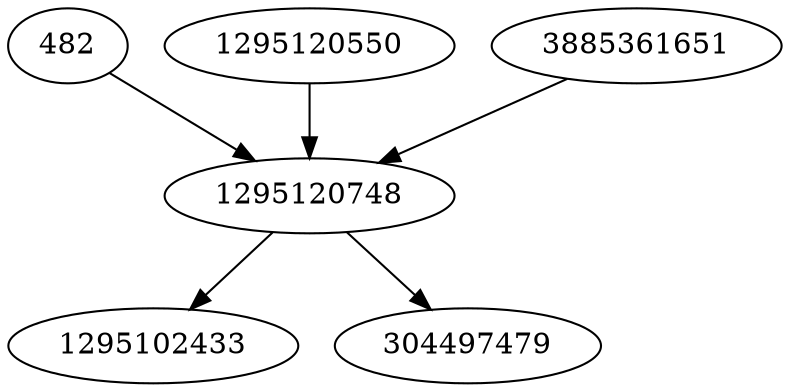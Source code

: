 strict digraph  {
1295102433;
482;
1295120550;
304497479;
1295120748;
3885361651;
482 -> 1295120748;
1295120550 -> 1295120748;
1295120748 -> 304497479;
1295120748 -> 1295102433;
3885361651 -> 1295120748;
}
